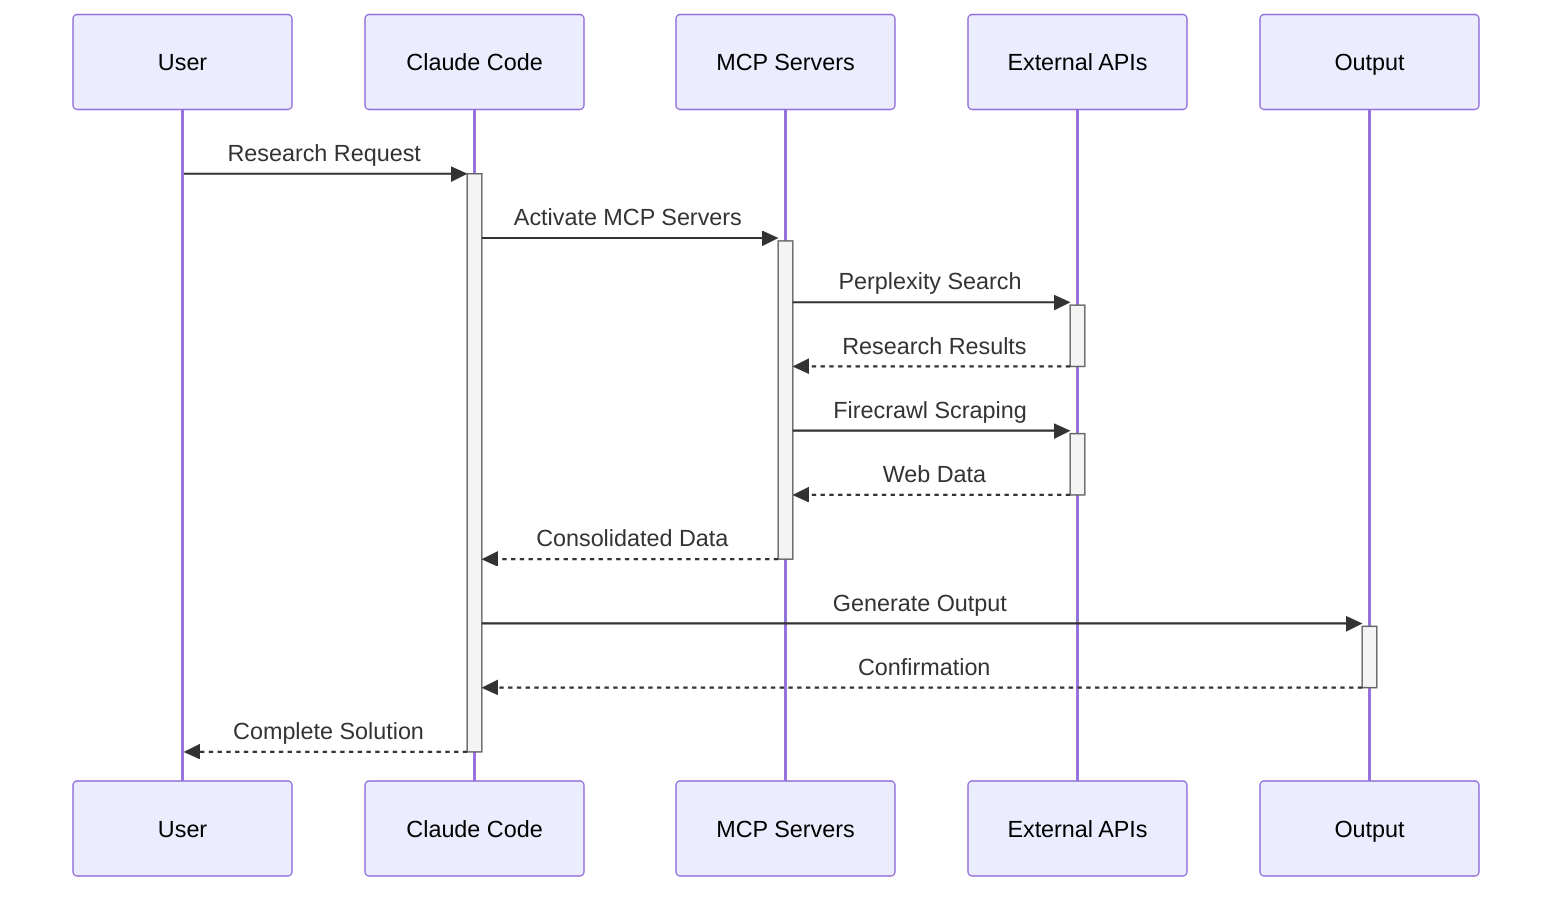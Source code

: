 sequenceDiagram
    participant U as User
    participant CC as Claude Code
    participant MCP as MCP Servers
    participant API as External APIs
    participant OUT as Output
    
    U->>+CC: Research Request
    CC->>+MCP: Activate MCP Servers
    MCP->>+API: Perplexity Search
    API-->>-MCP: Research Results
    MCP->>+API: Firecrawl Scraping
    API-->>-MCP: Web Data
    MCP-->>-CC: Consolidated Data
    CC->>+OUT: Generate Output
    OUT-->>-CC: Confirmation
    CC-->>-U: Complete Solution